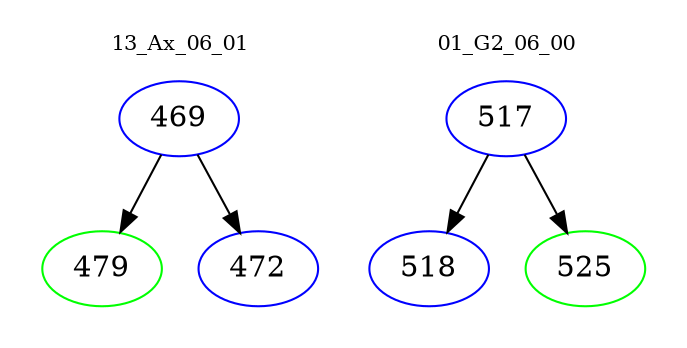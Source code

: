 digraph{
subgraph cluster_0 {
color = white
label = "13_Ax_06_01";
fontsize=10;
T0_469 [label="469", color="blue"]
T0_469 -> T0_479 [color="black"]
T0_479 [label="479", color="green"]
T0_469 -> T0_472 [color="black"]
T0_472 [label="472", color="blue"]
}
subgraph cluster_1 {
color = white
label = "01_G2_06_00";
fontsize=10;
T1_517 [label="517", color="blue"]
T1_517 -> T1_518 [color="black"]
T1_518 [label="518", color="blue"]
T1_517 -> T1_525 [color="black"]
T1_525 [label="525", color="green"]
}
}
